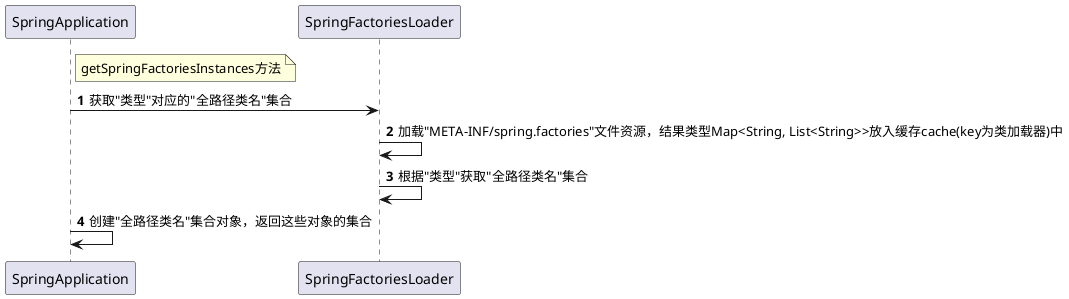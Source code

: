 @startuml
'https://plantuml.com/sequence-diagram

autonumber
participant SpringApplication as SpringApplication
participant SpringFactoriesLoader as SpringFactoriesLoader
note right of SpringApplication
getSpringFactoriesInstances方法
end note
SpringApplication -> SpringFactoriesLoader: 获取"类型"对应的"全路径类名"集合
SpringFactoriesLoader -> SpringFactoriesLoader: 加载"META-INF/spring.factories"文件资源，结果类型Map<String, List<String>>放入缓存cache(key为类加载器)中
SpringFactoriesLoader -> SpringFactoriesLoader: 根据"类型"获取"全路径类名"集合
SpringApplication -> SpringApplication: 创建"全路径类名"集合对象，返回这些对象的集合
@enduml